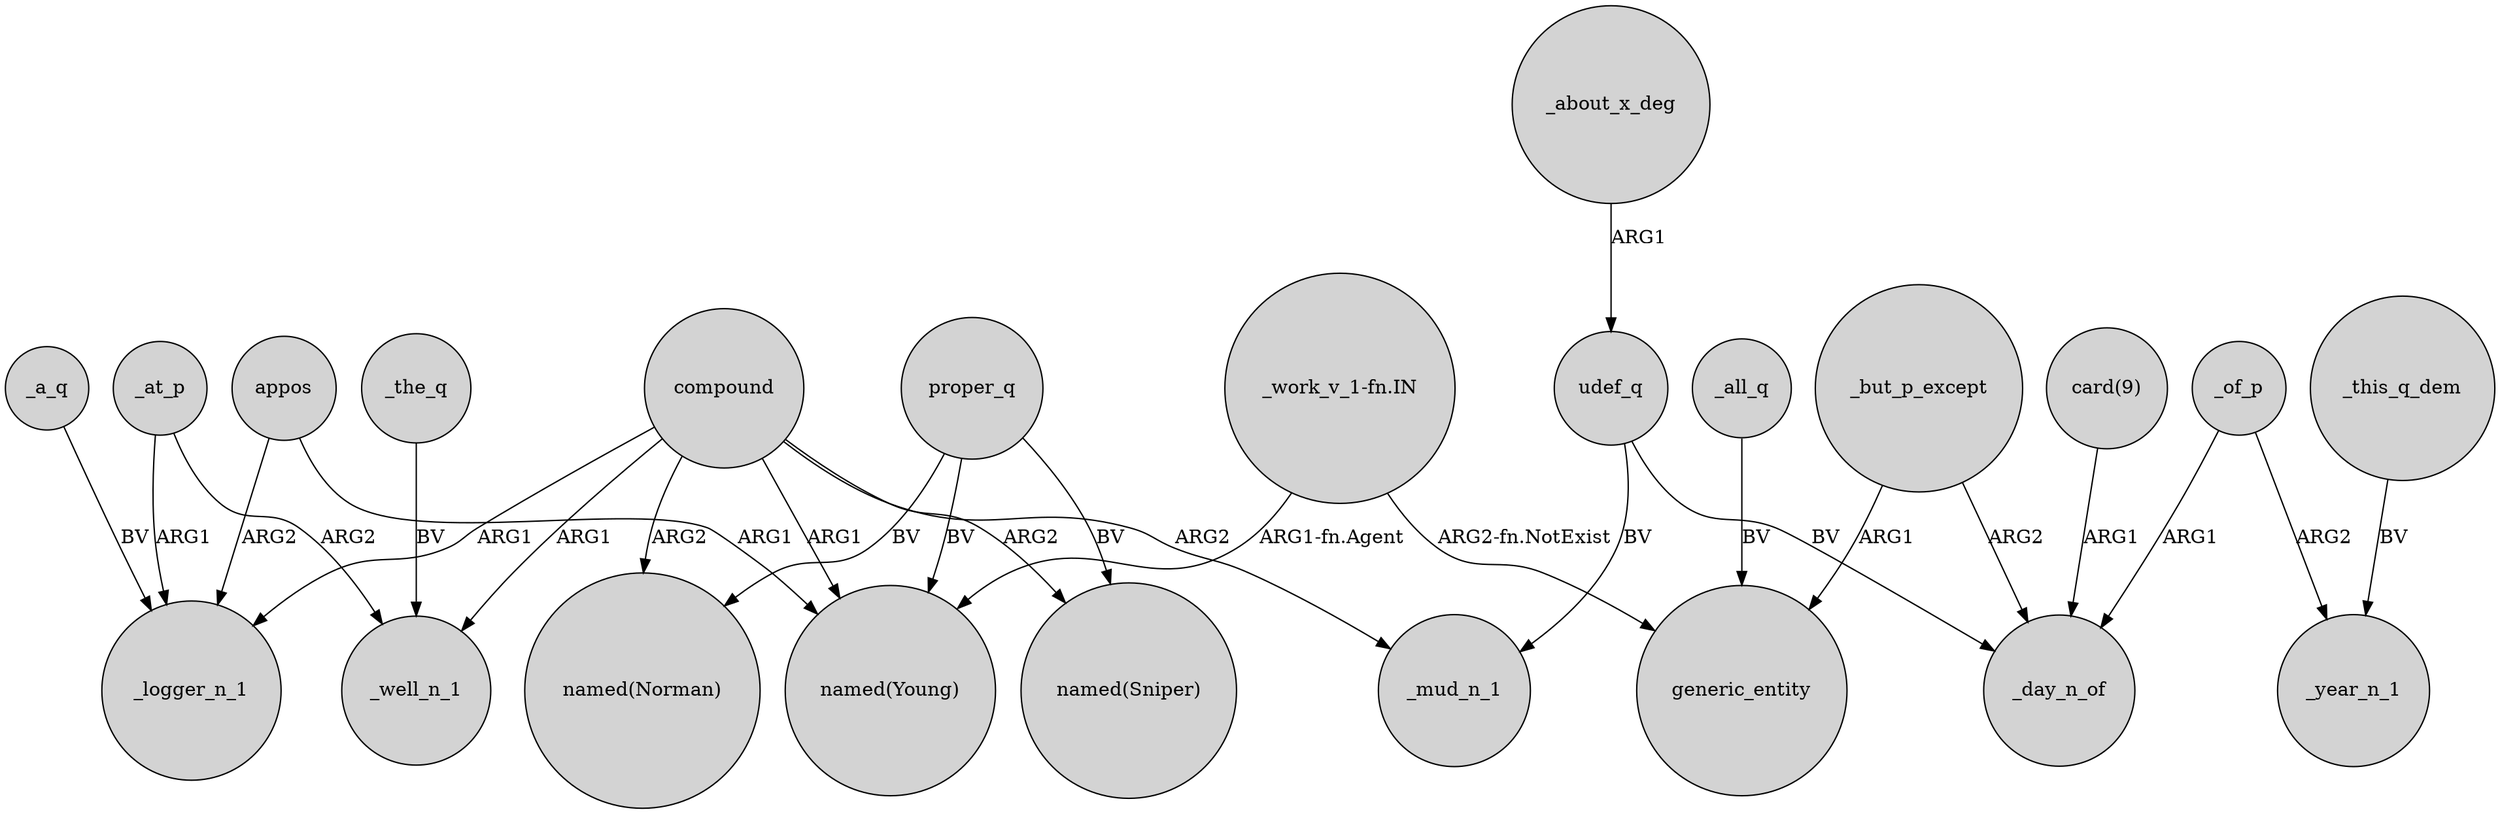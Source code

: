 digraph {
	node [shape=circle style=filled]
	appos -> _logger_n_1 [label=ARG2]
	proper_q -> "named(Norman)" [label=BV]
	compound -> "named(Sniper)" [label=ARG2]
	_of_p -> _year_n_1 [label=ARG2]
	_at_p -> _well_n_1 [label=ARG2]
	"card(9)" -> _day_n_of [label=ARG1]
	udef_q -> _day_n_of [label=BV]
	compound -> "named(Young)" [label=ARG1]
	_about_x_deg -> udef_q [label=ARG1]
	_the_q -> _well_n_1 [label=BV]
	"_work_v_1-fn.IN" -> generic_entity [label="ARG2-fn.NotExist"]
	compound -> _logger_n_1 [label=ARG1]
	_all_q -> generic_entity [label=BV]
	"_work_v_1-fn.IN" -> "named(Young)" [label="ARG1-fn.Agent"]
	appos -> "named(Young)" [label=ARG1]
	_but_p_except -> _day_n_of [label=ARG2]
	compound -> "named(Norman)" [label=ARG2]
	_but_p_except -> generic_entity [label=ARG1]
	_of_p -> _day_n_of [label=ARG1]
	udef_q -> _mud_n_1 [label=BV]
	proper_q -> "named(Young)" [label=BV]
	proper_q -> "named(Sniper)" [label=BV]
	_a_q -> _logger_n_1 [label=BV]
	compound -> _well_n_1 [label=ARG1]
	_at_p -> _logger_n_1 [label=ARG1]
	compound -> _mud_n_1 [label=ARG2]
	_this_q_dem -> _year_n_1 [label=BV]
}
